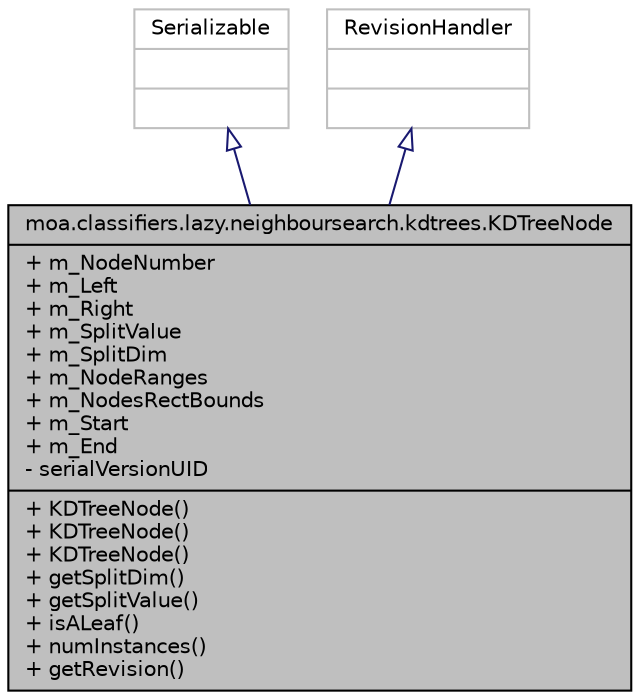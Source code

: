 digraph G
{
  edge [fontname="Helvetica",fontsize="10",labelfontname="Helvetica",labelfontsize="10"];
  node [fontname="Helvetica",fontsize="10",shape=record];
  Node1 [label="{moa.classifiers.lazy.neighboursearch.kdtrees.KDTreeNode\n|+ m_NodeNumber\l+ m_Left\l+ m_Right\l+ m_SplitValue\l+ m_SplitDim\l+ m_NodeRanges\l+ m_NodesRectBounds\l+ m_Start\l+ m_End\l- serialVersionUID\l|+ KDTreeNode()\l+ KDTreeNode()\l+ KDTreeNode()\l+ getSplitDim()\l+ getSplitValue()\l+ isALeaf()\l+ numInstances()\l+ getRevision()\l}",height=0.2,width=0.4,color="black", fillcolor="grey75", style="filled" fontcolor="black"];
  Node2 -> Node1 [dir=back,color="midnightblue",fontsize="10",style="solid",arrowtail="empty",fontname="Helvetica"];
  Node2 [label="{Serializable\n||}",height=0.2,width=0.4,color="grey75", fillcolor="white", style="filled"];
  Node3 -> Node1 [dir=back,color="midnightblue",fontsize="10",style="solid",arrowtail="empty",fontname="Helvetica"];
  Node3 [label="{RevisionHandler\n||}",height=0.2,width=0.4,color="grey75", fillcolor="white", style="filled"];
}
